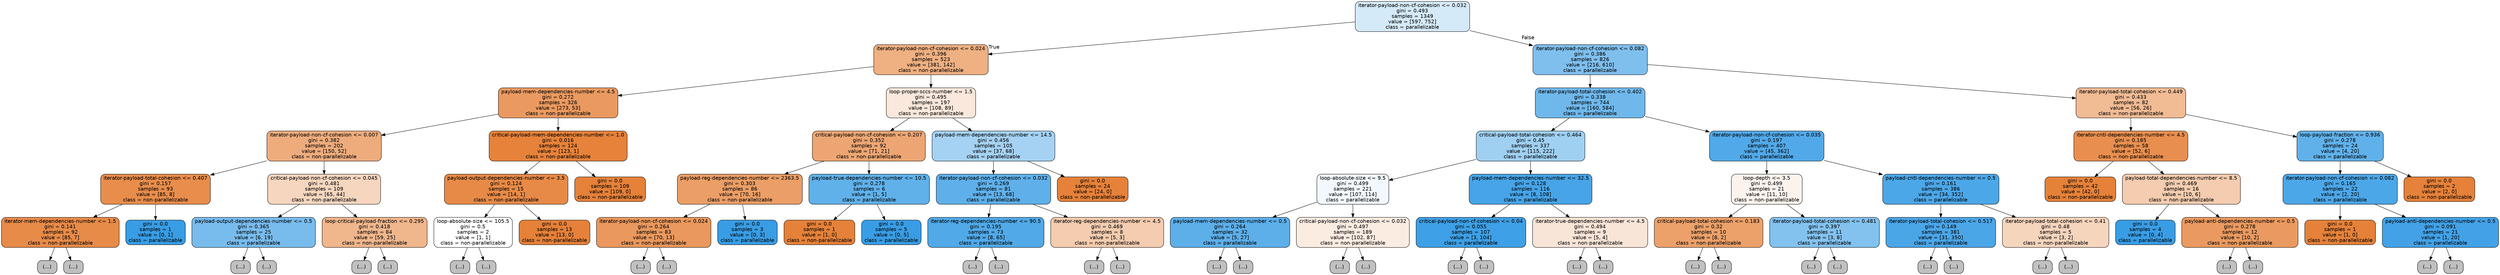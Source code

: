 digraph Tree {
node [shape=box, style="filled, rounded", color="black", fontname=helvetica] ;
edge [fontname=helvetica] ;
0 [label="iterator-payload-non-cf-cohesion <= 0.032\ngini = 0.493\nsamples = 1349\nvalue = [597, 752]\nclass = parallelizable", fillcolor="#399de535"] ;
1 [label="iterator-payload-non-cf-cohesion <= 0.024\ngini = 0.396\nsamples = 523\nvalue = [381, 142]\nclass = non-parallelizable", fillcolor="#e58139a0"] ;
0 -> 1 [labeldistance=2.5, labelangle=45, headlabel="True"] ;
2 [label="payload-mem-dependencies-number <= 4.5\ngini = 0.272\nsamples = 326\nvalue = [273, 53]\nclass = non-parallelizable", fillcolor="#e58139cd"] ;
1 -> 2 ;
3 [label="iterator-payload-non-cf-cohesion <= 0.007\ngini = 0.382\nsamples = 202\nvalue = [150, 52]\nclass = non-parallelizable", fillcolor="#e58139a7"] ;
2 -> 3 ;
4 [label="iterator-payload-total-cohesion <= 0.407\ngini = 0.157\nsamples = 93\nvalue = [85, 8]\nclass = non-parallelizable", fillcolor="#e58139e7"] ;
3 -> 4 ;
5 [label="iterator-mem-dependencies-number <= 1.5\ngini = 0.141\nsamples = 92\nvalue = [85, 7]\nclass = non-parallelizable", fillcolor="#e58139ea"] ;
4 -> 5 ;
6 [label="(...)", fillcolor="#C0C0C0"] ;
5 -> 6 ;
9 [label="(...)", fillcolor="#C0C0C0"] ;
5 -> 9 ;
20 [label="gini = 0.0\nsamples = 1\nvalue = [0, 1]\nclass = parallelizable", fillcolor="#399de5ff"] ;
4 -> 20 ;
21 [label="critical-payload-non-cf-cohesion <= 0.045\ngini = 0.481\nsamples = 109\nvalue = [65, 44]\nclass = non-parallelizable", fillcolor="#e5813952"] ;
3 -> 21 ;
22 [label="payload-output-dependencies-number <= 0.5\ngini = 0.365\nsamples = 25\nvalue = [6, 19]\nclass = parallelizable", fillcolor="#399de5ae"] ;
21 -> 22 ;
23 [label="(...)", fillcolor="#C0C0C0"] ;
22 -> 23 ;
24 [label="(...)", fillcolor="#C0C0C0"] ;
22 -> 24 ;
31 [label="loop-critical-payload-fraction <= 0.295\ngini = 0.418\nsamples = 84\nvalue = [59, 25]\nclass = non-parallelizable", fillcolor="#e5813993"] ;
21 -> 31 ;
32 [label="(...)", fillcolor="#C0C0C0"] ;
31 -> 32 ;
45 [label="(...)", fillcolor="#C0C0C0"] ;
31 -> 45 ;
62 [label="critical-payload-mem-dependencies-number <= 1.0\ngini = 0.016\nsamples = 124\nvalue = [123, 1]\nclass = non-parallelizable", fillcolor="#e58139fd"] ;
2 -> 62 ;
63 [label="payload-output-dependencies-number <= 3.5\ngini = 0.124\nsamples = 15\nvalue = [14, 1]\nclass = non-parallelizable", fillcolor="#e58139ed"] ;
62 -> 63 ;
64 [label="loop-absolute-size <= 105.5\ngini = 0.5\nsamples = 2\nvalue = [1, 1]\nclass = non-parallelizable", fillcolor="#e5813900"] ;
63 -> 64 ;
65 [label="(...)", fillcolor="#C0C0C0"] ;
64 -> 65 ;
66 [label="(...)", fillcolor="#C0C0C0"] ;
64 -> 66 ;
67 [label="gini = 0.0\nsamples = 13\nvalue = [13, 0]\nclass = non-parallelizable", fillcolor="#e58139ff"] ;
63 -> 67 ;
68 [label="gini = 0.0\nsamples = 109\nvalue = [109, 0]\nclass = non-parallelizable", fillcolor="#e58139ff"] ;
62 -> 68 ;
69 [label="loop-proper-sccs-number <= 1.5\ngini = 0.495\nsamples = 197\nvalue = [108, 89]\nclass = non-parallelizable", fillcolor="#e581392d"] ;
1 -> 69 ;
70 [label="critical-payload-non-cf-cohesion <= 0.207\ngini = 0.352\nsamples = 92\nvalue = [71, 21]\nclass = non-parallelizable", fillcolor="#e58139b4"] ;
69 -> 70 ;
71 [label="payload-reg-dependencies-number <= 2363.5\ngini = 0.303\nsamples = 86\nvalue = [70, 16]\nclass = non-parallelizable", fillcolor="#e58139c5"] ;
70 -> 71 ;
72 [label="iterator-payload-non-cf-cohesion <= 0.024\ngini = 0.264\nsamples = 83\nvalue = [70, 13]\nclass = non-parallelizable", fillcolor="#e58139d0"] ;
71 -> 72 ;
73 [label="(...)", fillcolor="#C0C0C0"] ;
72 -> 73 ;
74 [label="(...)", fillcolor="#C0C0C0"] ;
72 -> 74 ;
91 [label="gini = 0.0\nsamples = 3\nvalue = [0, 3]\nclass = parallelizable", fillcolor="#399de5ff"] ;
71 -> 91 ;
92 [label="payload-true-dependencies-number <= 10.5\ngini = 0.278\nsamples = 6\nvalue = [1, 5]\nclass = parallelizable", fillcolor="#399de5cc"] ;
70 -> 92 ;
93 [label="gini = 0.0\nsamples = 1\nvalue = [1, 0]\nclass = non-parallelizable", fillcolor="#e58139ff"] ;
92 -> 93 ;
94 [label="gini = 0.0\nsamples = 5\nvalue = [0, 5]\nclass = parallelizable", fillcolor="#399de5ff"] ;
92 -> 94 ;
95 [label="payload-mem-dependencies-number <= 14.5\ngini = 0.456\nsamples = 105\nvalue = [37, 68]\nclass = parallelizable", fillcolor="#399de574"] ;
69 -> 95 ;
96 [label="iterator-payload-non-cf-cohesion <= 0.032\ngini = 0.269\nsamples = 81\nvalue = [13, 68]\nclass = parallelizable", fillcolor="#399de5ce"] ;
95 -> 96 ;
97 [label="iterator-reg-dependencies-number <= 90.5\ngini = 0.195\nsamples = 73\nvalue = [8, 65]\nclass = parallelizable", fillcolor="#399de5e0"] ;
96 -> 97 ;
98 [label="(...)", fillcolor="#C0C0C0"] ;
97 -> 98 ;
115 [label="(...)", fillcolor="#C0C0C0"] ;
97 -> 115 ;
116 [label="iterator-reg-dependencies-number <= 4.5\ngini = 0.469\nsamples = 8\nvalue = [5, 3]\nclass = non-parallelizable", fillcolor="#e5813966"] ;
96 -> 116 ;
117 [label="(...)", fillcolor="#C0C0C0"] ;
116 -> 117 ;
118 [label="(...)", fillcolor="#C0C0C0"] ;
116 -> 118 ;
119 [label="gini = 0.0\nsamples = 24\nvalue = [24, 0]\nclass = non-parallelizable", fillcolor="#e58139ff"] ;
95 -> 119 ;
120 [label="iterator-payload-non-cf-cohesion <= 0.082\ngini = 0.386\nsamples = 826\nvalue = [216, 610]\nclass = parallelizable", fillcolor="#399de5a5"] ;
0 -> 120 [labeldistance=2.5, labelangle=-45, headlabel="False"] ;
121 [label="iterator-payload-total-cohesion <= 0.402\ngini = 0.338\nsamples = 744\nvalue = [160, 584]\nclass = parallelizable", fillcolor="#399de5b9"] ;
120 -> 121 ;
122 [label="critical-payload-total-cohesion <= 0.464\ngini = 0.45\nsamples = 337\nvalue = [115, 222]\nclass = parallelizable", fillcolor="#399de57b"] ;
121 -> 122 ;
123 [label="loop-absolute-size <= 9.5\ngini = 0.499\nsamples = 221\nvalue = [107, 114]\nclass = parallelizable", fillcolor="#399de510"] ;
122 -> 123 ;
124 [label="payload-mem-dependencies-number <= 0.5\ngini = 0.264\nsamples = 32\nvalue = [5, 27]\nclass = parallelizable", fillcolor="#399de5d0"] ;
123 -> 124 ;
125 [label="(...)", fillcolor="#C0C0C0"] ;
124 -> 125 ;
126 [label="(...)", fillcolor="#C0C0C0"] ;
124 -> 126 ;
127 [label="critical-payload-non-cf-cohesion <= 0.032\ngini = 0.497\nsamples = 189\nvalue = [102, 87]\nclass = non-parallelizable", fillcolor="#e5813925"] ;
123 -> 127 ;
128 [label="(...)", fillcolor="#C0C0C0"] ;
127 -> 128 ;
155 [label="(...)", fillcolor="#C0C0C0"] ;
127 -> 155 ;
202 [label="payload-mem-dependencies-number <= 32.5\ngini = 0.128\nsamples = 116\nvalue = [8, 108]\nclass = parallelizable", fillcolor="#399de5ec"] ;
122 -> 202 ;
203 [label="critical-payload-non-cf-cohesion <= 0.04\ngini = 0.055\nsamples = 107\nvalue = [3, 104]\nclass = parallelizable", fillcolor="#399de5f8"] ;
202 -> 203 ;
204 [label="(...)", fillcolor="#C0C0C0"] ;
203 -> 204 ;
205 [label="(...)", fillcolor="#C0C0C0"] ;
203 -> 205 ;
214 [label="iterator-true-dependencies-number <= 4.5\ngini = 0.494\nsamples = 9\nvalue = [5, 4]\nclass = non-parallelizable", fillcolor="#e5813933"] ;
202 -> 214 ;
215 [label="(...)", fillcolor="#C0C0C0"] ;
214 -> 215 ;
216 [label="(...)", fillcolor="#C0C0C0"] ;
214 -> 216 ;
219 [label="iterator-payload-non-cf-cohesion <= 0.035\ngini = 0.197\nsamples = 407\nvalue = [45, 362]\nclass = parallelizable", fillcolor="#399de5df"] ;
121 -> 219 ;
220 [label="loop-depth <= 3.5\ngini = 0.499\nsamples = 21\nvalue = [11, 10]\nclass = non-parallelizable", fillcolor="#e5813917"] ;
219 -> 220 ;
221 [label="critical-payload-total-cohesion <= 0.183\ngini = 0.32\nsamples = 10\nvalue = [8, 2]\nclass = non-parallelizable", fillcolor="#e58139bf"] ;
220 -> 221 ;
222 [label="(...)", fillcolor="#C0C0C0"] ;
221 -> 222 ;
223 [label="(...)", fillcolor="#C0C0C0"] ;
221 -> 223 ;
224 [label="iterator-payload-total-cohesion <= 0.481\ngini = 0.397\nsamples = 11\nvalue = [3, 8]\nclass = parallelizable", fillcolor="#399de59f"] ;
220 -> 224 ;
225 [label="(...)", fillcolor="#C0C0C0"] ;
224 -> 225 ;
228 [label="(...)", fillcolor="#C0C0C0"] ;
224 -> 228 ;
229 [label="payload-cntl-dependencies-number <= 0.5\ngini = 0.161\nsamples = 386\nvalue = [34, 352]\nclass = parallelizable", fillcolor="#399de5e6"] ;
219 -> 229 ;
230 [label="iterator-payload-total-cohesion <= 0.517\ngini = 0.149\nsamples = 381\nvalue = [31, 350]\nclass = parallelizable", fillcolor="#399de5e8"] ;
229 -> 230 ;
231 [label="(...)", fillcolor="#C0C0C0"] ;
230 -> 231 ;
280 [label="(...)", fillcolor="#C0C0C0"] ;
230 -> 280 ;
283 [label="iterator-payload-total-cohesion <= 0.41\ngini = 0.48\nsamples = 5\nvalue = [3, 2]\nclass = non-parallelizable", fillcolor="#e5813955"] ;
229 -> 283 ;
284 [label="(...)", fillcolor="#C0C0C0"] ;
283 -> 284 ;
285 [label="(...)", fillcolor="#C0C0C0"] ;
283 -> 285 ;
286 [label="iterator-payload-total-cohesion <= 0.449\ngini = 0.433\nsamples = 82\nvalue = [56, 26]\nclass = non-parallelizable", fillcolor="#e5813989"] ;
120 -> 286 ;
287 [label="iterator-cntl-dependencies-number <= 4.5\ngini = 0.185\nsamples = 58\nvalue = [52, 6]\nclass = non-parallelizable", fillcolor="#e58139e2"] ;
286 -> 287 ;
288 [label="gini = 0.0\nsamples = 42\nvalue = [42, 0]\nclass = non-parallelizable", fillcolor="#e58139ff"] ;
287 -> 288 ;
289 [label="payload-total-dependencies-number <= 8.5\ngini = 0.469\nsamples = 16\nvalue = [10, 6]\nclass = non-parallelizable", fillcolor="#e5813966"] ;
287 -> 289 ;
290 [label="gini = 0.0\nsamples = 4\nvalue = [0, 4]\nclass = parallelizable", fillcolor="#399de5ff"] ;
289 -> 290 ;
291 [label="payload-anti-dependencies-number <= 0.5\ngini = 0.278\nsamples = 12\nvalue = [10, 2]\nclass = non-parallelizable", fillcolor="#e58139cc"] ;
289 -> 291 ;
292 [label="(...)", fillcolor="#C0C0C0"] ;
291 -> 292 ;
295 [label="(...)", fillcolor="#C0C0C0"] ;
291 -> 295 ;
296 [label="loop-payload-fraction <= 0.936\ngini = 0.278\nsamples = 24\nvalue = [4, 20]\nclass = parallelizable", fillcolor="#399de5cc"] ;
286 -> 296 ;
297 [label="iterator-payload-non-cf-cohesion <= 0.082\ngini = 0.165\nsamples = 22\nvalue = [2, 20]\nclass = parallelizable", fillcolor="#399de5e6"] ;
296 -> 297 ;
298 [label="gini = 0.0\nsamples = 1\nvalue = [1, 0]\nclass = non-parallelizable", fillcolor="#e58139ff"] ;
297 -> 298 ;
299 [label="payload-anti-dependencies-number <= 0.5\ngini = 0.091\nsamples = 21\nvalue = [1, 20]\nclass = parallelizable", fillcolor="#399de5f2"] ;
297 -> 299 ;
300 [label="(...)", fillcolor="#C0C0C0"] ;
299 -> 300 ;
301 [label="(...)", fillcolor="#C0C0C0"] ;
299 -> 301 ;
304 [label="gini = 0.0\nsamples = 2\nvalue = [2, 0]\nclass = non-parallelizable", fillcolor="#e58139ff"] ;
296 -> 304 ;
}